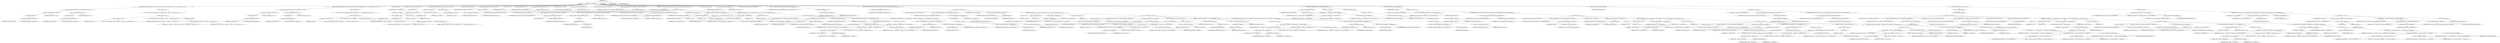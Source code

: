 digraph "execute" {  
"131" [label = <(METHOD,execute)<SUB>161</SUB>> ]
"6" [label = <(PARAM,this)<SUB>161</SUB>> ]
"132" [label = <(BLOCK,&lt;empty&gt;,&lt;empty&gt;)<SUB>161</SUB>> ]
"133" [label = <(CONTROL_STRUCTURE,if ((sourceFileSets.size() == 0) &amp;&amp; (sourceFileLists.size() == 0)),if ((sourceFileSets.size() == 0) &amp;&amp; (sourceFileLists.size() == 0)))<SUB>163</SUB>> ]
"134" [label = <(&lt;operator&gt;.logicalAnd,(sourceFileSets.size() == 0) &amp;&amp; (sourceFileLists.size() == 0))<SUB>163</SUB>> ]
"135" [label = <(&lt;operator&gt;.equals,sourceFileSets.size() == 0)<SUB>163</SUB>> ]
"136" [label = <(size,sourceFileSets.size())<SUB>163</SUB>> ]
"137" [label = <(&lt;operator&gt;.fieldAccess,this.sourceFileSets)<SUB>163</SUB>> ]
"138" [label = <(IDENTIFIER,this,sourceFileSets.size())<SUB>163</SUB>> ]
"139" [label = <(FIELD_IDENTIFIER,sourceFileSets,sourceFileSets)<SUB>163</SUB>> ]
"140" [label = <(LITERAL,0,sourceFileSets.size() == 0)<SUB>163</SUB>> ]
"141" [label = <(&lt;operator&gt;.equals,sourceFileLists.size() == 0)<SUB>163</SUB>> ]
"142" [label = <(size,sourceFileLists.size())<SUB>163</SUB>> ]
"143" [label = <(&lt;operator&gt;.fieldAccess,this.sourceFileLists)<SUB>163</SUB>> ]
"144" [label = <(IDENTIFIER,this,sourceFileLists.size())<SUB>163</SUB>> ]
"145" [label = <(FIELD_IDENTIFIER,sourceFileLists,sourceFileLists)<SUB>163</SUB>> ]
"146" [label = <(LITERAL,0,sourceFileLists.size() == 0)<SUB>163</SUB>> ]
"147" [label = <(BLOCK,&lt;empty&gt;,&lt;empty&gt;)<SUB>163</SUB>> ]
"148" [label = <(&lt;operator&gt;.throw,throw new BuildException(&quot;At least one &lt;srcfileset&gt; or &lt;srcfilelist&gt;&quot; + &quot; element must be set&quot;);)<SUB>164</SUB>> ]
"149" [label = <(BLOCK,&lt;empty&gt;,&lt;empty&gt;)<SUB>164</SUB>> ]
"150" [label = <(&lt;operator&gt;.assignment,&lt;empty&gt;)> ]
"151" [label = <(IDENTIFIER,$obj4,&lt;empty&gt;)> ]
"152" [label = <(&lt;operator&gt;.alloc,new BuildException(&quot;At least one &lt;srcfileset&gt; or &lt;srcfilelist&gt;&quot; + &quot; element must be set&quot;))<SUB>164</SUB>> ]
"153" [label = <(&lt;init&gt;,new BuildException(&quot;At least one &lt;srcfileset&gt; or &lt;srcfilelist&gt;&quot; + &quot; element must be set&quot;))<SUB>164</SUB>> ]
"154" [label = <(IDENTIFIER,$obj4,new BuildException(&quot;At least one &lt;srcfileset&gt; or &lt;srcfilelist&gt;&quot; + &quot; element must be set&quot;))> ]
"155" [label = <(&lt;operator&gt;.addition,&quot;At least one &lt;srcfileset&gt; or &lt;srcfilelist&gt;&quot; + &quot; element must be set&quot;)<SUB>164</SUB>> ]
"156" [label = <(LITERAL,&quot;At least one &lt;srcfileset&gt; or &lt;srcfilelist&gt;&quot;,&quot;At least one &lt;srcfileset&gt; or &lt;srcfilelist&gt;&quot; + &quot; element must be set&quot;)<SUB>164</SUB>> ]
"157" [label = <(LITERAL,&quot; element must be set&quot;,&quot;At least one &lt;srcfileset&gt; or &lt;srcfilelist&gt;&quot; + &quot; element must be set&quot;)<SUB>165</SUB>> ]
"158" [label = <(IDENTIFIER,$obj4,&lt;empty&gt;)> ]
"159" [label = <(CONTROL_STRUCTURE,if ((targetFileSets.size() == 0) &amp;&amp; (targetFileLists.size() == 0)),if ((targetFileSets.size() == 0) &amp;&amp; (targetFileLists.size() == 0)))<SUB>168</SUB>> ]
"160" [label = <(&lt;operator&gt;.logicalAnd,(targetFileSets.size() == 0) &amp;&amp; (targetFileLists.size() == 0))<SUB>168</SUB>> ]
"161" [label = <(&lt;operator&gt;.equals,targetFileSets.size() == 0)<SUB>168</SUB>> ]
"162" [label = <(size,targetFileSets.size())<SUB>168</SUB>> ]
"163" [label = <(&lt;operator&gt;.fieldAccess,this.targetFileSets)<SUB>168</SUB>> ]
"164" [label = <(IDENTIFIER,this,targetFileSets.size())<SUB>168</SUB>> ]
"165" [label = <(FIELD_IDENTIFIER,targetFileSets,targetFileSets)<SUB>168</SUB>> ]
"166" [label = <(LITERAL,0,targetFileSets.size() == 0)<SUB>168</SUB>> ]
"167" [label = <(&lt;operator&gt;.equals,targetFileLists.size() == 0)<SUB>168</SUB>> ]
"168" [label = <(size,targetFileLists.size())<SUB>168</SUB>> ]
"169" [label = <(&lt;operator&gt;.fieldAccess,this.targetFileLists)<SUB>168</SUB>> ]
"170" [label = <(IDENTIFIER,this,targetFileLists.size())<SUB>168</SUB>> ]
"171" [label = <(FIELD_IDENTIFIER,targetFileLists,targetFileLists)<SUB>168</SUB>> ]
"172" [label = <(LITERAL,0,targetFileLists.size() == 0)<SUB>168</SUB>> ]
"173" [label = <(BLOCK,&lt;empty&gt;,&lt;empty&gt;)<SUB>168</SUB>> ]
"174" [label = <(&lt;operator&gt;.throw,throw new BuildException(&quot;At least one &lt;targetfileset&gt; or&quot; + &quot; &lt;targetfilelist&gt; element must be set&quot;);)<SUB>169</SUB>> ]
"175" [label = <(BLOCK,&lt;empty&gt;,&lt;empty&gt;)<SUB>169</SUB>> ]
"176" [label = <(&lt;operator&gt;.assignment,&lt;empty&gt;)> ]
"177" [label = <(IDENTIFIER,$obj5,&lt;empty&gt;)> ]
"178" [label = <(&lt;operator&gt;.alloc,new BuildException(&quot;At least one &lt;targetfileset&gt; or&quot; + &quot; &lt;targetfilelist&gt; element must be set&quot;))<SUB>169</SUB>> ]
"179" [label = <(&lt;init&gt;,new BuildException(&quot;At least one &lt;targetfileset&gt; or&quot; + &quot; &lt;targetfilelist&gt; element must be set&quot;))<SUB>169</SUB>> ]
"180" [label = <(IDENTIFIER,$obj5,new BuildException(&quot;At least one &lt;targetfileset&gt; or&quot; + &quot; &lt;targetfilelist&gt; element must be set&quot;))> ]
"181" [label = <(&lt;operator&gt;.addition,&quot;At least one &lt;targetfileset&gt; or&quot; + &quot; &lt;targetfilelist&gt; element must be set&quot;)<SUB>169</SUB>> ]
"182" [label = <(LITERAL,&quot;At least one &lt;targetfileset&gt; or&quot;,&quot;At least one &lt;targetfileset&gt; or&quot; + &quot; &lt;targetfilelist&gt; element must be set&quot;)<SUB>169</SUB>> ]
"183" [label = <(LITERAL,&quot; &lt;targetfilelist&gt; element must be set&quot;,&quot;At least one &lt;targetfileset&gt; or&quot; + &quot; &lt;targetfilelist&gt; element must be set&quot;)<SUB>170</SUB>> ]
"184" [label = <(IDENTIFIER,$obj5,&lt;empty&gt;)> ]
"185" [label = <(LOCAL,long now: long)> ]
"186" [label = <(&lt;operator&gt;.assignment,long now = this.getTime())<SUB>173</SUB>> ]
"187" [label = <(IDENTIFIER,now,long now = this.getTime())<SUB>173</SUB>> ]
"188" [label = <(getTime,this.getTime())<SUB>173</SUB>> ]
"189" [label = <(BLOCK,&lt;empty&gt;,&lt;empty&gt;)<SUB>173</SUB>> ]
"190" [label = <(&lt;operator&gt;.assignment,&lt;empty&gt;)> ]
"191" [label = <(IDENTIFIER,$obj6,&lt;empty&gt;)> ]
"192" [label = <(&lt;operator&gt;.alloc,new Date())<SUB>173</SUB>> ]
"193" [label = <(&lt;init&gt;,new Date())<SUB>173</SUB>> ]
"194" [label = <(IDENTIFIER,$obj6,new Date())> ]
"195" [label = <(IDENTIFIER,$obj6,&lt;empty&gt;)> ]
"196" [label = <(CONTROL_STRUCTURE,if (Os.isFamily(&quot;windows&quot;)),if (Os.isFamily(&quot;windows&quot;)))<SUB>179</SUB>> ]
"197" [label = <(isFamily,isFamily(&quot;windows&quot;))<SUB>179</SUB>> ]
"198" [label = <(IDENTIFIER,Os,isFamily(&quot;windows&quot;))<SUB>179</SUB>> ]
"199" [label = <(LITERAL,&quot;windows&quot;,isFamily(&quot;windows&quot;))<SUB>179</SUB>> ]
"200" [label = <(BLOCK,&lt;empty&gt;,&lt;empty&gt;)<SUB>179</SUB>> ]
"201" [label = <(&lt;operator&gt;.assignmentPlus,now += 2000)<SUB>180</SUB>> ]
"202" [label = <(IDENTIFIER,now,now += 2000)<SUB>180</SUB>> ]
"203" [label = <(LITERAL,2000,now += 2000)<SUB>180</SUB>> ]
"4" [label = <(LOCAL,Vector allTargets: java.util.Vector)> ]
"204" [label = <(&lt;operator&gt;.assignment,Vector allTargets = new Vector())<SUB>186</SUB>> ]
"205" [label = <(IDENTIFIER,allTargets,Vector allTargets = new Vector())<SUB>186</SUB>> ]
"206" [label = <(&lt;operator&gt;.alloc,new Vector())<SUB>186</SUB>> ]
"207" [label = <(&lt;init&gt;,new Vector())<SUB>186</SUB>> ]
"3" [label = <(IDENTIFIER,allTargets,new Vector())<SUB>186</SUB>> ]
"208" [label = <(LOCAL,long oldestTargetTime: long)> ]
"209" [label = <(&lt;operator&gt;.assignment,long oldestTargetTime = 0)<SUB>187</SUB>> ]
"210" [label = <(IDENTIFIER,oldestTargetTime,long oldestTargetTime = 0)<SUB>187</SUB>> ]
"211" [label = <(LITERAL,0,long oldestTargetTime = 0)<SUB>187</SUB>> ]
"212" [label = <(LOCAL,File oldestTarget: java.io.File)> ]
"213" [label = <(&lt;operator&gt;.assignment,File oldestTarget = null)<SUB>188</SUB>> ]
"214" [label = <(IDENTIFIER,oldestTarget,File oldestTarget = null)<SUB>188</SUB>> ]
"215" [label = <(LITERAL,null,File oldestTarget = null)<SUB>188</SUB>> ]
"216" [label = <(LOCAL,Enumeration enumTargetSets: java.util.Enumeration)> ]
"217" [label = <(&lt;operator&gt;.assignment,Enumeration enumTargetSets = targetFileSets.elements())<SUB>189</SUB>> ]
"218" [label = <(IDENTIFIER,enumTargetSets,Enumeration enumTargetSets = targetFileSets.elements())<SUB>189</SUB>> ]
"219" [label = <(elements,targetFileSets.elements())<SUB>189</SUB>> ]
"220" [label = <(&lt;operator&gt;.fieldAccess,this.targetFileSets)<SUB>189</SUB>> ]
"221" [label = <(IDENTIFIER,this,targetFileSets.elements())<SUB>189</SUB>> ]
"222" [label = <(FIELD_IDENTIFIER,targetFileSets,targetFileSets)<SUB>189</SUB>> ]
"223" [label = <(CONTROL_STRUCTURE,while (enumTargetSets.hasMoreElements()),while (enumTargetSets.hasMoreElements()))<SUB>190</SUB>> ]
"224" [label = <(hasMoreElements,enumTargetSets.hasMoreElements())<SUB>190</SUB>> ]
"225" [label = <(IDENTIFIER,enumTargetSets,enumTargetSets.hasMoreElements())<SUB>190</SUB>> ]
"226" [label = <(BLOCK,&lt;empty&gt;,&lt;empty&gt;)<SUB>190</SUB>> ]
"227" [label = <(LOCAL,FileSet targetFS: org.apache.tools.ant.types.FileSet)> ]
"228" [label = <(&lt;operator&gt;.assignment,FileSet targetFS = (FileSet) enumTargetSets.nextElement())<SUB>192</SUB>> ]
"229" [label = <(IDENTIFIER,targetFS,FileSet targetFS = (FileSet) enumTargetSets.nextElement())<SUB>192</SUB>> ]
"230" [label = <(&lt;operator&gt;.cast,(FileSet) enumTargetSets.nextElement())<SUB>192</SUB>> ]
"231" [label = <(TYPE_REF,FileSet,FileSet)<SUB>192</SUB>> ]
"232" [label = <(nextElement,enumTargetSets.nextElement())<SUB>192</SUB>> ]
"233" [label = <(IDENTIFIER,enumTargetSets,enumTargetSets.nextElement())<SUB>192</SUB>> ]
"234" [label = <(CONTROL_STRUCTURE,if (!targetFS.getDir(getProject()).exists()),if (!targetFS.getDir(getProject()).exists()))<SUB>193</SUB>> ]
"235" [label = <(&lt;operator&gt;.logicalNot,!targetFS.getDir(getProject()).exists())<SUB>193</SUB>> ]
"236" [label = <(exists,exists())<SUB>193</SUB>> ]
"237" [label = <(getDir,getDir(getProject()))<SUB>193</SUB>> ]
"238" [label = <(IDENTIFIER,targetFS,getDir(getProject()))<SUB>193</SUB>> ]
"239" [label = <(getProject,getProject())<SUB>193</SUB>> ]
"5" [label = <(IDENTIFIER,this,getProject())<SUB>193</SUB>> ]
"240" [label = <(BLOCK,&lt;empty&gt;,&lt;empty&gt;)<SUB>193</SUB>> ]
"241" [label = <(CONTROL_STRUCTURE,continue;,continue;)<SUB>195</SUB>> ]
"242" [label = <(LOCAL,DirectoryScanner targetDS: org.apache.tools.ant.DirectoryScanner)> ]
"243" [label = <(&lt;operator&gt;.assignment,DirectoryScanner targetDS = getDirectoryScanner(project))<SUB>198</SUB>> ]
"244" [label = <(IDENTIFIER,targetDS,DirectoryScanner targetDS = getDirectoryScanner(project))<SUB>198</SUB>> ]
"245" [label = <(getDirectoryScanner,getDirectoryScanner(project))<SUB>198</SUB>> ]
"246" [label = <(IDENTIFIER,targetFS,getDirectoryScanner(project))<SUB>198</SUB>> ]
"247" [label = <(IDENTIFIER,project,getDirectoryScanner(project))<SUB>198</SUB>> ]
"248" [label = <(LOCAL,String[] targetFiles: java.lang.String[])> ]
"249" [label = <(&lt;operator&gt;.assignment,String[] targetFiles = getIncludedFiles())<SUB>199</SUB>> ]
"250" [label = <(IDENTIFIER,targetFiles,String[] targetFiles = getIncludedFiles())<SUB>199</SUB>> ]
"251" [label = <(getIncludedFiles,getIncludedFiles())<SUB>199</SUB>> ]
"252" [label = <(IDENTIFIER,targetDS,getIncludedFiles())<SUB>199</SUB>> ]
"253" [label = <(CONTROL_STRUCTURE,for (int i = 0; Some(i &lt; targetFiles.length); i++),for (int i = 0; Some(i &lt; targetFiles.length); i++))<SUB>201</SUB>> ]
"254" [label = <(LOCAL,int i: int)> ]
"255" [label = <(&lt;operator&gt;.assignment,int i = 0)<SUB>201</SUB>> ]
"256" [label = <(IDENTIFIER,i,int i = 0)<SUB>201</SUB>> ]
"257" [label = <(LITERAL,0,int i = 0)<SUB>201</SUB>> ]
"258" [label = <(&lt;operator&gt;.lessThan,i &lt; targetFiles.length)<SUB>201</SUB>> ]
"259" [label = <(IDENTIFIER,i,i &lt; targetFiles.length)<SUB>201</SUB>> ]
"260" [label = <(&lt;operator&gt;.fieldAccess,targetFiles.length)<SUB>201</SUB>> ]
"261" [label = <(IDENTIFIER,targetFiles,i &lt; targetFiles.length)<SUB>201</SUB>> ]
"262" [label = <(FIELD_IDENTIFIER,length,length)<SUB>201</SUB>> ]
"263" [label = <(&lt;operator&gt;.postIncrement,i++)<SUB>201</SUB>> ]
"264" [label = <(IDENTIFIER,i,i++)<SUB>201</SUB>> ]
"265" [label = <(BLOCK,&lt;empty&gt;,&lt;empty&gt;)<SUB>201</SUB>> ]
"8" [label = <(LOCAL,File dest: java.io.File)> ]
"266" [label = <(&lt;operator&gt;.assignment,File dest = new File(targetFS.getDir(project), targetFiles[i]))<SUB>203</SUB>> ]
"267" [label = <(IDENTIFIER,dest,File dest = new File(targetFS.getDir(project), targetFiles[i]))<SUB>203</SUB>> ]
"268" [label = <(&lt;operator&gt;.alloc,new File(targetFS.getDir(project), targetFiles[i]))<SUB>203</SUB>> ]
"269" [label = <(&lt;init&gt;,new File(targetFS.getDir(project), targetFiles[i]))<SUB>203</SUB>> ]
"7" [label = <(IDENTIFIER,dest,new File(targetFS.getDir(project), targetFiles[i]))<SUB>203</SUB>> ]
"270" [label = <(getDir,getDir(project))<SUB>203</SUB>> ]
"271" [label = <(IDENTIFIER,targetFS,getDir(project))<SUB>203</SUB>> ]
"272" [label = <(IDENTIFIER,project,getDir(project))<SUB>203</SUB>> ]
"273" [label = <(&lt;operator&gt;.indexAccess,targetFiles[i])<SUB>203</SUB>> ]
"274" [label = <(IDENTIFIER,targetFiles,new File(targetFS.getDir(project), targetFiles[i]))<SUB>203</SUB>> ]
"275" [label = <(IDENTIFIER,i,new File(targetFS.getDir(project), targetFiles[i]))<SUB>203</SUB>> ]
"276" [label = <(addElement,allTargets.addElement(dest))<SUB>204</SUB>> ]
"277" [label = <(IDENTIFIER,allTargets,allTargets.addElement(dest))<SUB>204</SUB>> ]
"278" [label = <(IDENTIFIER,dest,allTargets.addElement(dest))<SUB>204</SUB>> ]
"279" [label = <(CONTROL_STRUCTURE,if (dest.lastModified() &gt; now),if (dest.lastModified() &gt; now))<SUB>206</SUB>> ]
"280" [label = <(&lt;operator&gt;.greaterThan,dest.lastModified() &gt; now)<SUB>206</SUB>> ]
"281" [label = <(lastModified,dest.lastModified())<SUB>206</SUB>> ]
"282" [label = <(IDENTIFIER,dest,dest.lastModified())<SUB>206</SUB>> ]
"283" [label = <(IDENTIFIER,now,dest.lastModified() &gt; now)<SUB>206</SUB>> ]
"284" [label = <(BLOCK,&lt;empty&gt;,&lt;empty&gt;)<SUB>206</SUB>> ]
"285" [label = <(log,log(&quot;Warning: &quot; + targetFiles[i] + &quot; modified in the future.&quot;, Project.MSG_WARN))<SUB>207</SUB>> ]
"9" [label = <(IDENTIFIER,this,log(&quot;Warning: &quot; + targetFiles[i] + &quot; modified in the future.&quot;, Project.MSG_WARN))<SUB>207</SUB>> ]
"286" [label = <(&lt;operator&gt;.addition,&quot;Warning: &quot; + targetFiles[i] + &quot; modified in the future.&quot;)<SUB>207</SUB>> ]
"287" [label = <(&lt;operator&gt;.addition,&quot;Warning: &quot; + targetFiles[i])<SUB>207</SUB>> ]
"288" [label = <(LITERAL,&quot;Warning: &quot;,&quot;Warning: &quot; + targetFiles[i])<SUB>207</SUB>> ]
"289" [label = <(&lt;operator&gt;.indexAccess,targetFiles[i])<SUB>207</SUB>> ]
"290" [label = <(IDENTIFIER,targetFiles,&quot;Warning: &quot; + targetFiles[i])<SUB>207</SUB>> ]
"291" [label = <(IDENTIFIER,i,&quot;Warning: &quot; + targetFiles[i])<SUB>207</SUB>> ]
"292" [label = <(LITERAL,&quot; modified in the future.&quot;,&quot;Warning: &quot; + targetFiles[i] + &quot; modified in the future.&quot;)<SUB>207</SUB>> ]
"293" [label = <(&lt;operator&gt;.fieldAccess,Project.MSG_WARN)<SUB>208</SUB>> ]
"294" [label = <(IDENTIFIER,Project,log(&quot;Warning: &quot; + targetFiles[i] + &quot; modified in the future.&quot;, Project.MSG_WARN))<SUB>208</SUB>> ]
"295" [label = <(FIELD_IDENTIFIER,MSG_WARN,MSG_WARN)<SUB>208</SUB>> ]
"296" [label = <(CONTROL_STRUCTURE,if (oldestTarget == null || dest.lastModified() &lt; oldestTargetTime),if (oldestTarget == null || dest.lastModified() &lt; oldestTargetTime))<SUB>211</SUB>> ]
"297" [label = <(&lt;operator&gt;.logicalOr,oldestTarget == null || dest.lastModified() &lt; oldestTargetTime)<SUB>211</SUB>> ]
"298" [label = <(&lt;operator&gt;.equals,oldestTarget == null)<SUB>211</SUB>> ]
"299" [label = <(IDENTIFIER,oldestTarget,oldestTarget == null)<SUB>211</SUB>> ]
"300" [label = <(LITERAL,null,oldestTarget == null)<SUB>211</SUB>> ]
"301" [label = <(&lt;operator&gt;.lessThan,dest.lastModified() &lt; oldestTargetTime)<SUB>212</SUB>> ]
"302" [label = <(lastModified,dest.lastModified())<SUB>212</SUB>> ]
"303" [label = <(IDENTIFIER,dest,dest.lastModified())<SUB>212</SUB>> ]
"304" [label = <(IDENTIFIER,oldestTargetTime,dest.lastModified() &lt; oldestTargetTime)<SUB>212</SUB>> ]
"305" [label = <(BLOCK,&lt;empty&gt;,&lt;empty&gt;)<SUB>212</SUB>> ]
"306" [label = <(&lt;operator&gt;.assignment,oldestTargetTime = dest.lastModified())<SUB>213</SUB>> ]
"307" [label = <(IDENTIFIER,oldestTargetTime,oldestTargetTime = dest.lastModified())<SUB>213</SUB>> ]
"308" [label = <(lastModified,dest.lastModified())<SUB>213</SUB>> ]
"309" [label = <(IDENTIFIER,dest,dest.lastModified())<SUB>213</SUB>> ]
"310" [label = <(&lt;operator&gt;.assignment,oldestTarget = dest)<SUB>214</SUB>> ]
"311" [label = <(IDENTIFIER,oldestTarget,oldestTarget = dest)<SUB>214</SUB>> ]
"312" [label = <(IDENTIFIER,dest,oldestTarget = dest)<SUB>214</SUB>> ]
"313" [label = <(LOCAL,boolean upToDate: boolean)> ]
"314" [label = <(&lt;operator&gt;.assignment,boolean upToDate = true)<SUB>222</SUB>> ]
"315" [label = <(IDENTIFIER,upToDate,boolean upToDate = true)<SUB>222</SUB>> ]
"316" [label = <(LITERAL,true,boolean upToDate = true)<SUB>222</SUB>> ]
"317" [label = <(LOCAL,Enumeration enumTargetLists: java.util.Enumeration)> ]
"318" [label = <(&lt;operator&gt;.assignment,Enumeration enumTargetLists = targetFileLists.elements())<SUB>223</SUB>> ]
"319" [label = <(IDENTIFIER,enumTargetLists,Enumeration enumTargetLists = targetFileLists.elements())<SUB>223</SUB>> ]
"320" [label = <(elements,targetFileLists.elements())<SUB>223</SUB>> ]
"321" [label = <(&lt;operator&gt;.fieldAccess,this.targetFileLists)<SUB>223</SUB>> ]
"322" [label = <(IDENTIFIER,this,targetFileLists.elements())<SUB>223</SUB>> ]
"323" [label = <(FIELD_IDENTIFIER,targetFileLists,targetFileLists)<SUB>223</SUB>> ]
"324" [label = <(CONTROL_STRUCTURE,while (enumTargetLists.hasMoreElements()),while (enumTargetLists.hasMoreElements()))<SUB>224</SUB>> ]
"325" [label = <(hasMoreElements,enumTargetLists.hasMoreElements())<SUB>224</SUB>> ]
"326" [label = <(IDENTIFIER,enumTargetLists,enumTargetLists.hasMoreElements())<SUB>224</SUB>> ]
"327" [label = <(BLOCK,&lt;empty&gt;,&lt;empty&gt;)<SUB>224</SUB>> ]
"328" [label = <(LOCAL,FileList targetFL: org.apache.tools.ant.types.FileList)> ]
"329" [label = <(&lt;operator&gt;.assignment,FileList targetFL = (FileList) enumTargetLists.nextElement())<SUB>226</SUB>> ]
"330" [label = <(IDENTIFIER,targetFL,FileList targetFL = (FileList) enumTargetLists.nextElement())<SUB>226</SUB>> ]
"331" [label = <(&lt;operator&gt;.cast,(FileList) enumTargetLists.nextElement())<SUB>226</SUB>> ]
"332" [label = <(TYPE_REF,FileList,FileList)<SUB>226</SUB>> ]
"333" [label = <(nextElement,enumTargetLists.nextElement())<SUB>226</SUB>> ]
"334" [label = <(IDENTIFIER,enumTargetLists,enumTargetLists.nextElement())<SUB>226</SUB>> ]
"335" [label = <(LOCAL,String[] targetFiles: java.lang.String[])> ]
"336" [label = <(&lt;operator&gt;.assignment,String[] targetFiles = getFiles(project))<SUB>227</SUB>> ]
"337" [label = <(IDENTIFIER,targetFiles,String[] targetFiles = getFiles(project))<SUB>227</SUB>> ]
"338" [label = <(getFiles,getFiles(project))<SUB>227</SUB>> ]
"339" [label = <(IDENTIFIER,targetFL,getFiles(project))<SUB>227</SUB>> ]
"340" [label = <(IDENTIFIER,project,getFiles(project))<SUB>227</SUB>> ]
"341" [label = <(CONTROL_STRUCTURE,for (int i = 0; Some(i &lt; targetFiles.length); i++),for (int i = 0; Some(i &lt; targetFiles.length); i++))<SUB>229</SUB>> ]
"342" [label = <(LOCAL,int i: int)> ]
"343" [label = <(&lt;operator&gt;.assignment,int i = 0)<SUB>229</SUB>> ]
"344" [label = <(IDENTIFIER,i,int i = 0)<SUB>229</SUB>> ]
"345" [label = <(LITERAL,0,int i = 0)<SUB>229</SUB>> ]
"346" [label = <(&lt;operator&gt;.lessThan,i &lt; targetFiles.length)<SUB>229</SUB>> ]
"347" [label = <(IDENTIFIER,i,i &lt; targetFiles.length)<SUB>229</SUB>> ]
"348" [label = <(&lt;operator&gt;.fieldAccess,targetFiles.length)<SUB>229</SUB>> ]
"349" [label = <(IDENTIFIER,targetFiles,i &lt; targetFiles.length)<SUB>229</SUB>> ]
"350" [label = <(FIELD_IDENTIFIER,length,length)<SUB>229</SUB>> ]
"351" [label = <(&lt;operator&gt;.postIncrement,i++)<SUB>229</SUB>> ]
"352" [label = <(IDENTIFIER,i,i++)<SUB>229</SUB>> ]
"353" [label = <(BLOCK,&lt;empty&gt;,&lt;empty&gt;)<SUB>229</SUB>> ]
"11" [label = <(LOCAL,File dest: java.io.File)> ]
"354" [label = <(&lt;operator&gt;.assignment,File dest = new File(targetFL.getDir(project), targetFiles[i]))<SUB>231</SUB>> ]
"355" [label = <(IDENTIFIER,dest,File dest = new File(targetFL.getDir(project), targetFiles[i]))<SUB>231</SUB>> ]
"356" [label = <(&lt;operator&gt;.alloc,new File(targetFL.getDir(project), targetFiles[i]))<SUB>231</SUB>> ]
"357" [label = <(&lt;init&gt;,new File(targetFL.getDir(project), targetFiles[i]))<SUB>231</SUB>> ]
"10" [label = <(IDENTIFIER,dest,new File(targetFL.getDir(project), targetFiles[i]))<SUB>231</SUB>> ]
"358" [label = <(getDir,getDir(project))<SUB>231</SUB>> ]
"359" [label = <(IDENTIFIER,targetFL,getDir(project))<SUB>231</SUB>> ]
"360" [label = <(IDENTIFIER,project,getDir(project))<SUB>231</SUB>> ]
"361" [label = <(&lt;operator&gt;.indexAccess,targetFiles[i])<SUB>231</SUB>> ]
"362" [label = <(IDENTIFIER,targetFiles,new File(targetFL.getDir(project), targetFiles[i]))<SUB>231</SUB>> ]
"363" [label = <(IDENTIFIER,i,new File(targetFL.getDir(project), targetFiles[i]))<SUB>231</SUB>> ]
"364" [label = <(CONTROL_STRUCTURE,if (!dest.exists()),if (!dest.exists()))<SUB>232</SUB>> ]
"365" [label = <(&lt;operator&gt;.logicalNot,!dest.exists())<SUB>232</SUB>> ]
"366" [label = <(exists,dest.exists())<SUB>232</SUB>> ]
"367" [label = <(IDENTIFIER,dest,dest.exists())<SUB>232</SUB>> ]
"368" [label = <(BLOCK,&lt;empty&gt;,&lt;empty&gt;)<SUB>232</SUB>> ]
"369" [label = <(log,log(targetFiles[i] + &quot; does not exist.&quot;, Project.MSG_VERBOSE))<SUB>233</SUB>> ]
"12" [label = <(IDENTIFIER,this,log(targetFiles[i] + &quot; does not exist.&quot;, Project.MSG_VERBOSE))<SUB>233</SUB>> ]
"370" [label = <(&lt;operator&gt;.addition,targetFiles[i] + &quot; does not exist.&quot;)<SUB>233</SUB>> ]
"371" [label = <(&lt;operator&gt;.indexAccess,targetFiles[i])<SUB>233</SUB>> ]
"372" [label = <(IDENTIFIER,targetFiles,targetFiles[i] + &quot; does not exist.&quot;)<SUB>233</SUB>> ]
"373" [label = <(IDENTIFIER,i,targetFiles[i] + &quot; does not exist.&quot;)<SUB>233</SUB>> ]
"374" [label = <(LITERAL,&quot; does not exist.&quot;,targetFiles[i] + &quot; does not exist.&quot;)<SUB>233</SUB>> ]
"375" [label = <(&lt;operator&gt;.fieldAccess,Project.MSG_VERBOSE)<SUB>233</SUB>> ]
"376" [label = <(IDENTIFIER,Project,log(targetFiles[i] + &quot; does not exist.&quot;, Project.MSG_VERBOSE))<SUB>233</SUB>> ]
"377" [label = <(FIELD_IDENTIFIER,MSG_VERBOSE,MSG_VERBOSE)<SUB>233</SUB>> ]
"378" [label = <(&lt;operator&gt;.assignment,upToDate = false)<SUB>234</SUB>> ]
"379" [label = <(IDENTIFIER,upToDate,upToDate = false)<SUB>234</SUB>> ]
"380" [label = <(LITERAL,false,upToDate = false)<SUB>234</SUB>> ]
"381" [label = <(CONTROL_STRUCTURE,continue;,continue;)<SUB>235</SUB>> ]
"382" [label = <(CONTROL_STRUCTURE,else,else)<SUB>236</SUB>> ]
"383" [label = <(BLOCK,&lt;empty&gt;,&lt;empty&gt;)<SUB>236</SUB>> ]
"384" [label = <(addElement,allTargets.addElement(dest))<SUB>237</SUB>> ]
"385" [label = <(IDENTIFIER,allTargets,allTargets.addElement(dest))<SUB>237</SUB>> ]
"386" [label = <(IDENTIFIER,dest,allTargets.addElement(dest))<SUB>237</SUB>> ]
"387" [label = <(CONTROL_STRUCTURE,if (dest.lastModified() &gt; now),if (dest.lastModified() &gt; now))<SUB>239</SUB>> ]
"388" [label = <(&lt;operator&gt;.greaterThan,dest.lastModified() &gt; now)<SUB>239</SUB>> ]
"389" [label = <(lastModified,dest.lastModified())<SUB>239</SUB>> ]
"390" [label = <(IDENTIFIER,dest,dest.lastModified())<SUB>239</SUB>> ]
"391" [label = <(IDENTIFIER,now,dest.lastModified() &gt; now)<SUB>239</SUB>> ]
"392" [label = <(BLOCK,&lt;empty&gt;,&lt;empty&gt;)<SUB>239</SUB>> ]
"393" [label = <(log,log(&quot;Warning: &quot; + targetFiles[i] + &quot; modified in the future.&quot;, Project.MSG_WARN))<SUB>240</SUB>> ]
"13" [label = <(IDENTIFIER,this,log(&quot;Warning: &quot; + targetFiles[i] + &quot; modified in the future.&quot;, Project.MSG_WARN))<SUB>240</SUB>> ]
"394" [label = <(&lt;operator&gt;.addition,&quot;Warning: &quot; + targetFiles[i] + &quot; modified in the future.&quot;)<SUB>240</SUB>> ]
"395" [label = <(&lt;operator&gt;.addition,&quot;Warning: &quot; + targetFiles[i])<SUB>240</SUB>> ]
"396" [label = <(LITERAL,&quot;Warning: &quot;,&quot;Warning: &quot; + targetFiles[i])<SUB>240</SUB>> ]
"397" [label = <(&lt;operator&gt;.indexAccess,targetFiles[i])<SUB>240</SUB>> ]
"398" [label = <(IDENTIFIER,targetFiles,&quot;Warning: &quot; + targetFiles[i])<SUB>240</SUB>> ]
"399" [label = <(IDENTIFIER,i,&quot;Warning: &quot; + targetFiles[i])<SUB>240</SUB>> ]
"400" [label = <(LITERAL,&quot; modified in the future.&quot;,&quot;Warning: &quot; + targetFiles[i] + &quot; modified in the future.&quot;)<SUB>240</SUB>> ]
"401" [label = <(&lt;operator&gt;.fieldAccess,Project.MSG_WARN)<SUB>241</SUB>> ]
"402" [label = <(IDENTIFIER,Project,log(&quot;Warning: &quot; + targetFiles[i] + &quot; modified in the future.&quot;, Project.MSG_WARN))<SUB>241</SUB>> ]
"403" [label = <(FIELD_IDENTIFIER,MSG_WARN,MSG_WARN)<SUB>241</SUB>> ]
"404" [label = <(CONTROL_STRUCTURE,if (oldestTarget == null || dest.lastModified() &lt; oldestTargetTime),if (oldestTarget == null || dest.lastModified() &lt; oldestTargetTime))<SUB>244</SUB>> ]
"405" [label = <(&lt;operator&gt;.logicalOr,oldestTarget == null || dest.lastModified() &lt; oldestTargetTime)<SUB>244</SUB>> ]
"406" [label = <(&lt;operator&gt;.equals,oldestTarget == null)<SUB>244</SUB>> ]
"407" [label = <(IDENTIFIER,oldestTarget,oldestTarget == null)<SUB>244</SUB>> ]
"408" [label = <(LITERAL,null,oldestTarget == null)<SUB>244</SUB>> ]
"409" [label = <(&lt;operator&gt;.lessThan,dest.lastModified() &lt; oldestTargetTime)<SUB>245</SUB>> ]
"410" [label = <(lastModified,dest.lastModified())<SUB>245</SUB>> ]
"411" [label = <(IDENTIFIER,dest,dest.lastModified())<SUB>245</SUB>> ]
"412" [label = <(IDENTIFIER,oldestTargetTime,dest.lastModified() &lt; oldestTargetTime)<SUB>245</SUB>> ]
"413" [label = <(BLOCK,&lt;empty&gt;,&lt;empty&gt;)<SUB>245</SUB>> ]
"414" [label = <(&lt;operator&gt;.assignment,oldestTargetTime = dest.lastModified())<SUB>246</SUB>> ]
"415" [label = <(IDENTIFIER,oldestTargetTime,oldestTargetTime = dest.lastModified())<SUB>246</SUB>> ]
"416" [label = <(lastModified,dest.lastModified())<SUB>246</SUB>> ]
"417" [label = <(IDENTIFIER,dest,dest.lastModified())<SUB>246</SUB>> ]
"418" [label = <(&lt;operator&gt;.assignment,oldestTarget = dest)<SUB>247</SUB>> ]
"419" [label = <(IDENTIFIER,oldestTarget,oldestTarget = dest)<SUB>247</SUB>> ]
"420" [label = <(IDENTIFIER,dest,oldestTarget = dest)<SUB>247</SUB>> ]
"421" [label = <(CONTROL_STRUCTURE,if (oldestTarget != null),if (oldestTarget != null))<SUB>251</SUB>> ]
"422" [label = <(&lt;operator&gt;.notEquals,oldestTarget != null)<SUB>251</SUB>> ]
"423" [label = <(IDENTIFIER,oldestTarget,oldestTarget != null)<SUB>251</SUB>> ]
"424" [label = <(LITERAL,null,oldestTarget != null)<SUB>251</SUB>> ]
"425" [label = <(BLOCK,&lt;empty&gt;,&lt;empty&gt;)<SUB>251</SUB>> ]
"426" [label = <(log,log(oldestTarget + &quot; is oldest target file&quot;, Project.MSG_VERBOSE))<SUB>252</SUB>> ]
"14" [label = <(IDENTIFIER,this,log(oldestTarget + &quot; is oldest target file&quot;, Project.MSG_VERBOSE))<SUB>252</SUB>> ]
"427" [label = <(&lt;operator&gt;.addition,oldestTarget + &quot; is oldest target file&quot;)<SUB>252</SUB>> ]
"428" [label = <(IDENTIFIER,oldestTarget,oldestTarget + &quot; is oldest target file&quot;)<SUB>252</SUB>> ]
"429" [label = <(LITERAL,&quot; is oldest target file&quot;,oldestTarget + &quot; is oldest target file&quot;)<SUB>252</SUB>> ]
"430" [label = <(&lt;operator&gt;.fieldAccess,Project.MSG_VERBOSE)<SUB>252</SUB>> ]
"431" [label = <(IDENTIFIER,Project,log(oldestTarget + &quot; is oldest target file&quot;, Project.MSG_VERBOSE))<SUB>252</SUB>> ]
"432" [label = <(FIELD_IDENTIFIER,MSG_VERBOSE,MSG_VERBOSE)<SUB>252</SUB>> ]
"433" [label = <(CONTROL_STRUCTURE,else,else)<SUB>253</SUB>> ]
"434" [label = <(BLOCK,&lt;empty&gt;,&lt;empty&gt;)<SUB>253</SUB>> ]
"435" [label = <(&lt;operator&gt;.assignment,upToDate = false)<SUB>256</SUB>> ]
"436" [label = <(IDENTIFIER,upToDate,upToDate = false)<SUB>256</SUB>> ]
"437" [label = <(LITERAL,false,upToDate = false)<SUB>256</SUB>> ]
"438" [label = <(CONTROL_STRUCTURE,if (upToDate),if (upToDate))<SUB>262</SUB>> ]
"439" [label = <(IDENTIFIER,upToDate,if (upToDate))<SUB>262</SUB>> ]
"440" [label = <(BLOCK,&lt;empty&gt;,&lt;empty&gt;)<SUB>262</SUB>> ]
"441" [label = <(LOCAL,Enumeration enumSourceLists: java.util.Enumeration)> ]
"442" [label = <(&lt;operator&gt;.assignment,Enumeration enumSourceLists = sourceFileLists.elements())<SUB>263</SUB>> ]
"443" [label = <(IDENTIFIER,enumSourceLists,Enumeration enumSourceLists = sourceFileLists.elements())<SUB>263</SUB>> ]
"444" [label = <(elements,sourceFileLists.elements())<SUB>263</SUB>> ]
"445" [label = <(&lt;operator&gt;.fieldAccess,this.sourceFileLists)<SUB>263</SUB>> ]
"446" [label = <(IDENTIFIER,this,sourceFileLists.elements())<SUB>263</SUB>> ]
"447" [label = <(FIELD_IDENTIFIER,sourceFileLists,sourceFileLists)<SUB>263</SUB>> ]
"448" [label = <(CONTROL_STRUCTURE,while (upToDate &amp;&amp; enumSourceLists.hasMoreElements()),while (upToDate &amp;&amp; enumSourceLists.hasMoreElements()))<SUB>264</SUB>> ]
"449" [label = <(&lt;operator&gt;.logicalAnd,upToDate &amp;&amp; enumSourceLists.hasMoreElements())<SUB>264</SUB>> ]
"450" [label = <(IDENTIFIER,upToDate,upToDate &amp;&amp; enumSourceLists.hasMoreElements())<SUB>264</SUB>> ]
"451" [label = <(hasMoreElements,enumSourceLists.hasMoreElements())<SUB>264</SUB>> ]
"452" [label = <(IDENTIFIER,enumSourceLists,enumSourceLists.hasMoreElements())<SUB>264</SUB>> ]
"453" [label = <(BLOCK,&lt;empty&gt;,&lt;empty&gt;)<SUB>264</SUB>> ]
"454" [label = <(LOCAL,FileList sourceFL: org.apache.tools.ant.types.FileList)> ]
"455" [label = <(&lt;operator&gt;.assignment,FileList sourceFL = (FileList) enumSourceLists.nextElement())<SUB>266</SUB>> ]
"456" [label = <(IDENTIFIER,sourceFL,FileList sourceFL = (FileList) enumSourceLists.nextElement())<SUB>266</SUB>> ]
"457" [label = <(&lt;operator&gt;.cast,(FileList) enumSourceLists.nextElement())<SUB>266</SUB>> ]
"458" [label = <(TYPE_REF,FileList,FileList)<SUB>266</SUB>> ]
"459" [label = <(nextElement,enumSourceLists.nextElement())<SUB>266</SUB>> ]
"460" [label = <(IDENTIFIER,enumSourceLists,enumSourceLists.nextElement())<SUB>266</SUB>> ]
"461" [label = <(LOCAL,String[] sourceFiles: java.lang.String[])> ]
"462" [label = <(&lt;operator&gt;.assignment,String[] sourceFiles = getFiles(project))<SUB>267</SUB>> ]
"463" [label = <(IDENTIFIER,sourceFiles,String[] sourceFiles = getFiles(project))<SUB>267</SUB>> ]
"464" [label = <(getFiles,getFiles(project))<SUB>267</SUB>> ]
"465" [label = <(IDENTIFIER,sourceFL,getFiles(project))<SUB>267</SUB>> ]
"466" [label = <(IDENTIFIER,project,getFiles(project))<SUB>267</SUB>> ]
"467" [label = <(CONTROL_STRUCTURE,for (int i = 0; Some(upToDate &amp;&amp; i &lt; sourceFiles.length); i++),for (int i = 0; Some(upToDate &amp;&amp; i &lt; sourceFiles.length); i++))<SUB>269</SUB>> ]
"468" [label = <(LOCAL,int i: int)> ]
"469" [label = <(&lt;operator&gt;.assignment,int i = 0)<SUB>269</SUB>> ]
"470" [label = <(IDENTIFIER,i,int i = 0)<SUB>269</SUB>> ]
"471" [label = <(LITERAL,0,int i = 0)<SUB>269</SUB>> ]
"472" [label = <(&lt;operator&gt;.logicalAnd,upToDate &amp;&amp; i &lt; sourceFiles.length)<SUB>269</SUB>> ]
"473" [label = <(IDENTIFIER,upToDate,upToDate &amp;&amp; i &lt; sourceFiles.length)<SUB>269</SUB>> ]
"474" [label = <(&lt;operator&gt;.lessThan,i &lt; sourceFiles.length)<SUB>269</SUB>> ]
"475" [label = <(IDENTIFIER,i,i &lt; sourceFiles.length)<SUB>269</SUB>> ]
"476" [label = <(&lt;operator&gt;.fieldAccess,sourceFiles.length)<SUB>269</SUB>> ]
"477" [label = <(IDENTIFIER,sourceFiles,i &lt; sourceFiles.length)<SUB>269</SUB>> ]
"478" [label = <(FIELD_IDENTIFIER,length,length)<SUB>269</SUB>> ]
"479" [label = <(&lt;operator&gt;.postIncrement,i++)<SUB>269</SUB>> ]
"480" [label = <(IDENTIFIER,i,i++)<SUB>269</SUB>> ]
"481" [label = <(BLOCK,&lt;empty&gt;,&lt;empty&gt;)<SUB>269</SUB>> ]
"16" [label = <(LOCAL,File src: java.io.File)> ]
"482" [label = <(&lt;operator&gt;.assignment,File src = new File(sourceFL.getDir(project), sourceFiles[i]))<SUB>270</SUB>> ]
"483" [label = <(IDENTIFIER,src,File src = new File(sourceFL.getDir(project), sourceFiles[i]))<SUB>270</SUB>> ]
"484" [label = <(&lt;operator&gt;.alloc,new File(sourceFL.getDir(project), sourceFiles[i]))<SUB>270</SUB>> ]
"485" [label = <(&lt;init&gt;,new File(sourceFL.getDir(project), sourceFiles[i]))<SUB>270</SUB>> ]
"15" [label = <(IDENTIFIER,src,new File(sourceFL.getDir(project), sourceFiles[i]))<SUB>270</SUB>> ]
"486" [label = <(getDir,getDir(project))<SUB>270</SUB>> ]
"487" [label = <(IDENTIFIER,sourceFL,getDir(project))<SUB>270</SUB>> ]
"488" [label = <(IDENTIFIER,project,getDir(project))<SUB>270</SUB>> ]
"489" [label = <(&lt;operator&gt;.indexAccess,sourceFiles[i])<SUB>270</SUB>> ]
"490" [label = <(IDENTIFIER,sourceFiles,new File(sourceFL.getDir(project), sourceFiles[i]))<SUB>270</SUB>> ]
"491" [label = <(IDENTIFIER,i,new File(sourceFL.getDir(project), sourceFiles[i]))<SUB>270</SUB>> ]
"492" [label = <(CONTROL_STRUCTURE,if (src.lastModified() &gt; now),if (src.lastModified() &gt; now))<SUB>272</SUB>> ]
"493" [label = <(&lt;operator&gt;.greaterThan,src.lastModified() &gt; now)<SUB>272</SUB>> ]
"494" [label = <(lastModified,src.lastModified())<SUB>272</SUB>> ]
"495" [label = <(IDENTIFIER,src,src.lastModified())<SUB>272</SUB>> ]
"496" [label = <(IDENTIFIER,now,src.lastModified() &gt; now)<SUB>272</SUB>> ]
"497" [label = <(BLOCK,&lt;empty&gt;,&lt;empty&gt;)<SUB>272</SUB>> ]
"498" [label = <(log,log(&quot;Warning: &quot; + sourceFiles[i] + &quot; modified in the future.&quot;, Project.MSG_WARN))<SUB>273</SUB>> ]
"17" [label = <(IDENTIFIER,this,log(&quot;Warning: &quot; + sourceFiles[i] + &quot; modified in the future.&quot;, Project.MSG_WARN))<SUB>273</SUB>> ]
"499" [label = <(&lt;operator&gt;.addition,&quot;Warning: &quot; + sourceFiles[i] + &quot; modified in the future.&quot;)<SUB>273</SUB>> ]
"500" [label = <(&lt;operator&gt;.addition,&quot;Warning: &quot; + sourceFiles[i])<SUB>273</SUB>> ]
"501" [label = <(LITERAL,&quot;Warning: &quot;,&quot;Warning: &quot; + sourceFiles[i])<SUB>273</SUB>> ]
"502" [label = <(&lt;operator&gt;.indexAccess,sourceFiles[i])<SUB>273</SUB>> ]
"503" [label = <(IDENTIFIER,sourceFiles,&quot;Warning: &quot; + sourceFiles[i])<SUB>273</SUB>> ]
"504" [label = <(IDENTIFIER,i,&quot;Warning: &quot; + sourceFiles[i])<SUB>273</SUB>> ]
"505" [label = <(LITERAL,&quot; modified in the future.&quot;,&quot;Warning: &quot; + sourceFiles[i] + &quot; modified in the future.&quot;)<SUB>274</SUB>> ]
"506" [label = <(&lt;operator&gt;.fieldAccess,Project.MSG_WARN)<SUB>274</SUB>> ]
"507" [label = <(IDENTIFIER,Project,log(&quot;Warning: &quot; + sourceFiles[i] + &quot; modified in the future.&quot;, Project.MSG_WARN))<SUB>274</SUB>> ]
"508" [label = <(FIELD_IDENTIFIER,MSG_WARN,MSG_WARN)<SUB>274</SUB>> ]
"509" [label = <(CONTROL_STRUCTURE,if (!src.exists()),if (!src.exists()))<SUB>277</SUB>> ]
"510" [label = <(&lt;operator&gt;.logicalNot,!src.exists())<SUB>277</SUB>> ]
"511" [label = <(exists,src.exists())<SUB>277</SUB>> ]
"512" [label = <(IDENTIFIER,src,src.exists())<SUB>277</SUB>> ]
"513" [label = <(BLOCK,&lt;empty&gt;,&lt;empty&gt;)<SUB>277</SUB>> ]
"514" [label = <(log,log(sourceFiles[i] + &quot; does not exist.&quot;, Project.MSG_VERBOSE))<SUB>278</SUB>> ]
"18" [label = <(IDENTIFIER,this,log(sourceFiles[i] + &quot; does not exist.&quot;, Project.MSG_VERBOSE))<SUB>278</SUB>> ]
"515" [label = <(&lt;operator&gt;.addition,sourceFiles[i] + &quot; does not exist.&quot;)<SUB>278</SUB>> ]
"516" [label = <(&lt;operator&gt;.indexAccess,sourceFiles[i])<SUB>278</SUB>> ]
"517" [label = <(IDENTIFIER,sourceFiles,sourceFiles[i] + &quot; does not exist.&quot;)<SUB>278</SUB>> ]
"518" [label = <(IDENTIFIER,i,sourceFiles[i] + &quot; does not exist.&quot;)<SUB>278</SUB>> ]
"519" [label = <(LITERAL,&quot; does not exist.&quot;,sourceFiles[i] + &quot; does not exist.&quot;)<SUB>278</SUB>> ]
"520" [label = <(&lt;operator&gt;.fieldAccess,Project.MSG_VERBOSE)<SUB>279</SUB>> ]
"521" [label = <(IDENTIFIER,Project,log(sourceFiles[i] + &quot; does not exist.&quot;, Project.MSG_VERBOSE))<SUB>279</SUB>> ]
"522" [label = <(FIELD_IDENTIFIER,MSG_VERBOSE,MSG_VERBOSE)<SUB>279</SUB>> ]
"523" [label = <(&lt;operator&gt;.assignment,upToDate = false)<SUB>280</SUB>> ]
"524" [label = <(IDENTIFIER,upToDate,upToDate = false)<SUB>280</SUB>> ]
"525" [label = <(LITERAL,false,upToDate = false)<SUB>280</SUB>> ]
"526" [label = <(CONTROL_STRUCTURE,break;,break;)<SUB>281</SUB>> ]
"527" [label = <(CONTROL_STRUCTURE,if (src.lastModified() &gt; oldestTargetTime),if (src.lastModified() &gt; oldestTargetTime))<SUB>284</SUB>> ]
"528" [label = <(&lt;operator&gt;.greaterThan,src.lastModified() &gt; oldestTargetTime)<SUB>284</SUB>> ]
"529" [label = <(lastModified,src.lastModified())<SUB>284</SUB>> ]
"530" [label = <(IDENTIFIER,src,src.lastModified())<SUB>284</SUB>> ]
"531" [label = <(IDENTIFIER,oldestTargetTime,src.lastModified() &gt; oldestTargetTime)<SUB>284</SUB>> ]
"532" [label = <(BLOCK,&lt;empty&gt;,&lt;empty&gt;)<SUB>284</SUB>> ]
"533" [label = <(&lt;operator&gt;.assignment,upToDate = false)<SUB>285</SUB>> ]
"534" [label = <(IDENTIFIER,upToDate,upToDate = false)<SUB>285</SUB>> ]
"535" [label = <(LITERAL,false,upToDate = false)<SUB>285</SUB>> ]
"536" [label = <(log,log(oldestTarget + &quot; is out of date with respect to &quot; + sourceFiles[i], Project.MSG_VERBOSE))<SUB>286</SUB>> ]
"19" [label = <(IDENTIFIER,this,log(oldestTarget + &quot; is out of date with respect to &quot; + sourceFiles[i], Project.MSG_VERBOSE))<SUB>286</SUB>> ]
"537" [label = <(&lt;operator&gt;.addition,oldestTarget + &quot; is out of date with respect to &quot; + sourceFiles[i])<SUB>286</SUB>> ]
"538" [label = <(&lt;operator&gt;.addition,oldestTarget + &quot; is out of date with respect to &quot;)<SUB>286</SUB>> ]
"539" [label = <(IDENTIFIER,oldestTarget,oldestTarget + &quot; is out of date with respect to &quot;)<SUB>286</SUB>> ]
"540" [label = <(LITERAL,&quot; is out of date with respect to &quot;,oldestTarget + &quot; is out of date with respect to &quot;)<SUB>286</SUB>> ]
"541" [label = <(&lt;operator&gt;.indexAccess,sourceFiles[i])<SUB>287</SUB>> ]
"542" [label = <(IDENTIFIER,sourceFiles,oldestTarget + &quot; is out of date with respect to &quot; + sourceFiles[i])<SUB>287</SUB>> ]
"543" [label = <(IDENTIFIER,i,oldestTarget + &quot; is out of date with respect to &quot; + sourceFiles[i])<SUB>287</SUB>> ]
"544" [label = <(&lt;operator&gt;.fieldAccess,Project.MSG_VERBOSE)<SUB>287</SUB>> ]
"545" [label = <(IDENTIFIER,Project,log(oldestTarget + &quot; is out of date with respect to &quot; + sourceFiles[i], Project.MSG_VERBOSE))<SUB>287</SUB>> ]
"546" [label = <(FIELD_IDENTIFIER,MSG_VERBOSE,MSG_VERBOSE)<SUB>287</SUB>> ]
"547" [label = <(CONTROL_STRUCTURE,if (upToDate),if (upToDate))<SUB>296</SUB>> ]
"548" [label = <(IDENTIFIER,upToDate,if (upToDate))<SUB>296</SUB>> ]
"549" [label = <(BLOCK,&lt;empty&gt;,&lt;empty&gt;)<SUB>296</SUB>> ]
"550" [label = <(LOCAL,Enumeration enumSourceSets: java.util.Enumeration)> ]
"551" [label = <(&lt;operator&gt;.assignment,Enumeration enumSourceSets = sourceFileSets.elements())<SUB>297</SUB>> ]
"552" [label = <(IDENTIFIER,enumSourceSets,Enumeration enumSourceSets = sourceFileSets.elements())<SUB>297</SUB>> ]
"553" [label = <(elements,sourceFileSets.elements())<SUB>297</SUB>> ]
"554" [label = <(&lt;operator&gt;.fieldAccess,this.sourceFileSets)<SUB>297</SUB>> ]
"555" [label = <(IDENTIFIER,this,sourceFileSets.elements())<SUB>297</SUB>> ]
"556" [label = <(FIELD_IDENTIFIER,sourceFileSets,sourceFileSets)<SUB>297</SUB>> ]
"557" [label = <(CONTROL_STRUCTURE,while (upToDate &amp;&amp; enumSourceSets.hasMoreElements()),while (upToDate &amp;&amp; enumSourceSets.hasMoreElements()))<SUB>298</SUB>> ]
"558" [label = <(&lt;operator&gt;.logicalAnd,upToDate &amp;&amp; enumSourceSets.hasMoreElements())<SUB>298</SUB>> ]
"559" [label = <(IDENTIFIER,upToDate,upToDate &amp;&amp; enumSourceSets.hasMoreElements())<SUB>298</SUB>> ]
"560" [label = <(hasMoreElements,enumSourceSets.hasMoreElements())<SUB>298</SUB>> ]
"561" [label = <(IDENTIFIER,enumSourceSets,enumSourceSets.hasMoreElements())<SUB>298</SUB>> ]
"562" [label = <(BLOCK,&lt;empty&gt;,&lt;empty&gt;)<SUB>298</SUB>> ]
"563" [label = <(LOCAL,FileSet sourceFS: org.apache.tools.ant.types.FileSet)> ]
"564" [label = <(&lt;operator&gt;.assignment,FileSet sourceFS = (FileSet) enumSourceSets.nextElement())<SUB>300</SUB>> ]
"565" [label = <(IDENTIFIER,sourceFS,FileSet sourceFS = (FileSet) enumSourceSets.nextElement())<SUB>300</SUB>> ]
"566" [label = <(&lt;operator&gt;.cast,(FileSet) enumSourceSets.nextElement())<SUB>300</SUB>> ]
"567" [label = <(TYPE_REF,FileSet,FileSet)<SUB>300</SUB>> ]
"568" [label = <(nextElement,enumSourceSets.nextElement())<SUB>300</SUB>> ]
"569" [label = <(IDENTIFIER,enumSourceSets,enumSourceSets.nextElement())<SUB>300</SUB>> ]
"570" [label = <(LOCAL,DirectoryScanner sourceDS: org.apache.tools.ant.DirectoryScanner)> ]
"571" [label = <(&lt;operator&gt;.assignment,DirectoryScanner sourceDS = getDirectoryScanner(project))<SUB>301</SUB>> ]
"572" [label = <(IDENTIFIER,sourceDS,DirectoryScanner sourceDS = getDirectoryScanner(project))<SUB>301</SUB>> ]
"573" [label = <(getDirectoryScanner,getDirectoryScanner(project))<SUB>301</SUB>> ]
"574" [label = <(IDENTIFIER,sourceFS,getDirectoryScanner(project))<SUB>301</SUB>> ]
"575" [label = <(IDENTIFIER,project,getDirectoryScanner(project))<SUB>301</SUB>> ]
"576" [label = <(LOCAL,String[] sourceFiles: java.lang.String[])> ]
"577" [label = <(&lt;operator&gt;.assignment,String[] sourceFiles = getIncludedFiles())<SUB>302</SUB>> ]
"578" [label = <(IDENTIFIER,sourceFiles,String[] sourceFiles = getIncludedFiles())<SUB>302</SUB>> ]
"579" [label = <(getIncludedFiles,getIncludedFiles())<SUB>302</SUB>> ]
"580" [label = <(IDENTIFIER,sourceDS,getIncludedFiles())<SUB>302</SUB>> ]
"581" [label = <(CONTROL_STRUCTURE,for (int i = 0; Some(upToDate &amp;&amp; i &lt; sourceFiles.length); i++),for (int i = 0; Some(upToDate &amp;&amp; i &lt; sourceFiles.length); i++))<SUB>304</SUB>> ]
"582" [label = <(LOCAL,int i: int)> ]
"583" [label = <(&lt;operator&gt;.assignment,int i = 0)<SUB>304</SUB>> ]
"584" [label = <(IDENTIFIER,i,int i = 0)<SUB>304</SUB>> ]
"585" [label = <(LITERAL,0,int i = 0)<SUB>304</SUB>> ]
"586" [label = <(&lt;operator&gt;.logicalAnd,upToDate &amp;&amp; i &lt; sourceFiles.length)<SUB>304</SUB>> ]
"587" [label = <(IDENTIFIER,upToDate,upToDate &amp;&amp; i &lt; sourceFiles.length)<SUB>304</SUB>> ]
"588" [label = <(&lt;operator&gt;.lessThan,i &lt; sourceFiles.length)<SUB>304</SUB>> ]
"589" [label = <(IDENTIFIER,i,i &lt; sourceFiles.length)<SUB>304</SUB>> ]
"590" [label = <(&lt;operator&gt;.fieldAccess,sourceFiles.length)<SUB>304</SUB>> ]
"591" [label = <(IDENTIFIER,sourceFiles,i &lt; sourceFiles.length)<SUB>304</SUB>> ]
"592" [label = <(FIELD_IDENTIFIER,length,length)<SUB>304</SUB>> ]
"593" [label = <(&lt;operator&gt;.postIncrement,i++)<SUB>304</SUB>> ]
"594" [label = <(IDENTIFIER,i,i++)<SUB>304</SUB>> ]
"595" [label = <(BLOCK,&lt;empty&gt;,&lt;empty&gt;)<SUB>304</SUB>> ]
"21" [label = <(LOCAL,File src: java.io.File)> ]
"596" [label = <(&lt;operator&gt;.assignment,File src = new File(sourceFS.getDir(project), sourceFiles[i]))<SUB>305</SUB>> ]
"597" [label = <(IDENTIFIER,src,File src = new File(sourceFS.getDir(project), sourceFiles[i]))<SUB>305</SUB>> ]
"598" [label = <(&lt;operator&gt;.alloc,new File(sourceFS.getDir(project), sourceFiles[i]))<SUB>305</SUB>> ]
"599" [label = <(&lt;init&gt;,new File(sourceFS.getDir(project), sourceFiles[i]))<SUB>305</SUB>> ]
"20" [label = <(IDENTIFIER,src,new File(sourceFS.getDir(project), sourceFiles[i]))<SUB>305</SUB>> ]
"600" [label = <(getDir,getDir(project))<SUB>305</SUB>> ]
"601" [label = <(IDENTIFIER,sourceFS,getDir(project))<SUB>305</SUB>> ]
"602" [label = <(IDENTIFIER,project,getDir(project))<SUB>305</SUB>> ]
"603" [label = <(&lt;operator&gt;.indexAccess,sourceFiles[i])<SUB>305</SUB>> ]
"604" [label = <(IDENTIFIER,sourceFiles,new File(sourceFS.getDir(project), sourceFiles[i]))<SUB>305</SUB>> ]
"605" [label = <(IDENTIFIER,i,new File(sourceFS.getDir(project), sourceFiles[i]))<SUB>305</SUB>> ]
"606" [label = <(CONTROL_STRUCTURE,if (src.lastModified() &gt; now),if (src.lastModified() &gt; now))<SUB>307</SUB>> ]
"607" [label = <(&lt;operator&gt;.greaterThan,src.lastModified() &gt; now)<SUB>307</SUB>> ]
"608" [label = <(lastModified,src.lastModified())<SUB>307</SUB>> ]
"609" [label = <(IDENTIFIER,src,src.lastModified())<SUB>307</SUB>> ]
"610" [label = <(IDENTIFIER,now,src.lastModified() &gt; now)<SUB>307</SUB>> ]
"611" [label = <(BLOCK,&lt;empty&gt;,&lt;empty&gt;)<SUB>307</SUB>> ]
"612" [label = <(log,log(&quot;Warning: &quot; + sourceFiles[i] + &quot; modified in the future.&quot;, Project.MSG_WARN))<SUB>308</SUB>> ]
"22" [label = <(IDENTIFIER,this,log(&quot;Warning: &quot; + sourceFiles[i] + &quot; modified in the future.&quot;, Project.MSG_WARN))<SUB>308</SUB>> ]
"613" [label = <(&lt;operator&gt;.addition,&quot;Warning: &quot; + sourceFiles[i] + &quot; modified in the future.&quot;)<SUB>308</SUB>> ]
"614" [label = <(&lt;operator&gt;.addition,&quot;Warning: &quot; + sourceFiles[i])<SUB>308</SUB>> ]
"615" [label = <(LITERAL,&quot;Warning: &quot;,&quot;Warning: &quot; + sourceFiles[i])<SUB>308</SUB>> ]
"616" [label = <(&lt;operator&gt;.indexAccess,sourceFiles[i])<SUB>308</SUB>> ]
"617" [label = <(IDENTIFIER,sourceFiles,&quot;Warning: &quot; + sourceFiles[i])<SUB>308</SUB>> ]
"618" [label = <(IDENTIFIER,i,&quot;Warning: &quot; + sourceFiles[i])<SUB>308</SUB>> ]
"619" [label = <(LITERAL,&quot; modified in the future.&quot;,&quot;Warning: &quot; + sourceFiles[i] + &quot; modified in the future.&quot;)<SUB>309</SUB>> ]
"620" [label = <(&lt;operator&gt;.fieldAccess,Project.MSG_WARN)<SUB>309</SUB>> ]
"621" [label = <(IDENTIFIER,Project,log(&quot;Warning: &quot; + sourceFiles[i] + &quot; modified in the future.&quot;, Project.MSG_WARN))<SUB>309</SUB>> ]
"622" [label = <(FIELD_IDENTIFIER,MSG_WARN,MSG_WARN)<SUB>309</SUB>> ]
"623" [label = <(CONTROL_STRUCTURE,if (src.lastModified() &gt; oldestTargetTime),if (src.lastModified() &gt; oldestTargetTime))<SUB>312</SUB>> ]
"624" [label = <(&lt;operator&gt;.greaterThan,src.lastModified() &gt; oldestTargetTime)<SUB>312</SUB>> ]
"625" [label = <(lastModified,src.lastModified())<SUB>312</SUB>> ]
"626" [label = <(IDENTIFIER,src,src.lastModified())<SUB>312</SUB>> ]
"627" [label = <(IDENTIFIER,oldestTargetTime,src.lastModified() &gt; oldestTargetTime)<SUB>312</SUB>> ]
"628" [label = <(BLOCK,&lt;empty&gt;,&lt;empty&gt;)<SUB>312</SUB>> ]
"629" [label = <(&lt;operator&gt;.assignment,upToDate = false)<SUB>313</SUB>> ]
"630" [label = <(IDENTIFIER,upToDate,upToDate = false)<SUB>313</SUB>> ]
"631" [label = <(LITERAL,false,upToDate = false)<SUB>313</SUB>> ]
"632" [label = <(log,log(oldestTarget + &quot; is out of date with respect to &quot; + sourceFiles[i], Project.MSG_VERBOSE))<SUB>314</SUB>> ]
"23" [label = <(IDENTIFIER,this,log(oldestTarget + &quot; is out of date with respect to &quot; + sourceFiles[i], Project.MSG_VERBOSE))<SUB>314</SUB>> ]
"633" [label = <(&lt;operator&gt;.addition,oldestTarget + &quot; is out of date with respect to &quot; + sourceFiles[i])<SUB>314</SUB>> ]
"634" [label = <(&lt;operator&gt;.addition,oldestTarget + &quot; is out of date with respect to &quot;)<SUB>314</SUB>> ]
"635" [label = <(IDENTIFIER,oldestTarget,oldestTarget + &quot; is out of date with respect to &quot;)<SUB>314</SUB>> ]
"636" [label = <(LITERAL,&quot; is out of date with respect to &quot;,oldestTarget + &quot; is out of date with respect to &quot;)<SUB>314</SUB>> ]
"637" [label = <(&lt;operator&gt;.indexAccess,sourceFiles[i])<SUB>315</SUB>> ]
"638" [label = <(IDENTIFIER,sourceFiles,oldestTarget + &quot; is out of date with respect to &quot; + sourceFiles[i])<SUB>315</SUB>> ]
"639" [label = <(IDENTIFIER,i,oldestTarget + &quot; is out of date with respect to &quot; + sourceFiles[i])<SUB>315</SUB>> ]
"640" [label = <(&lt;operator&gt;.fieldAccess,Project.MSG_VERBOSE)<SUB>315</SUB>> ]
"641" [label = <(IDENTIFIER,Project,log(oldestTarget + &quot; is out of date with respect to &quot; + sourceFiles[i], Project.MSG_VERBOSE))<SUB>315</SUB>> ]
"642" [label = <(FIELD_IDENTIFIER,MSG_VERBOSE,MSG_VERBOSE)<SUB>315</SUB>> ]
"643" [label = <(CONTROL_STRUCTURE,if (!upToDate),if (!upToDate))<SUB>321</SUB>> ]
"644" [label = <(&lt;operator&gt;.logicalNot,!upToDate)<SUB>321</SUB>> ]
"645" [label = <(IDENTIFIER,upToDate,!upToDate)<SUB>321</SUB>> ]
"646" [label = <(BLOCK,&lt;empty&gt;,&lt;empty&gt;)<SUB>321</SUB>> ]
"647" [label = <(log,log(&quot;Deleting all target files. &quot;, Project.MSG_VERBOSE))<SUB>322</SUB>> ]
"24" [label = <(IDENTIFIER,this,log(&quot;Deleting all target files. &quot;, Project.MSG_VERBOSE))<SUB>322</SUB>> ]
"648" [label = <(LITERAL,&quot;Deleting all target files. &quot;,log(&quot;Deleting all target files. &quot;, Project.MSG_VERBOSE))<SUB>322</SUB>> ]
"649" [label = <(&lt;operator&gt;.fieldAccess,Project.MSG_VERBOSE)<SUB>322</SUB>> ]
"650" [label = <(IDENTIFIER,Project,log(&quot;Deleting all target files. &quot;, Project.MSG_VERBOSE))<SUB>322</SUB>> ]
"651" [label = <(FIELD_IDENTIFIER,MSG_VERBOSE,MSG_VERBOSE)<SUB>322</SUB>> ]
"652" [label = <(CONTROL_STRUCTURE,for (Enumeration e = allTargets.elements(); Some(e.hasMoreElements()); ),for (Enumeration e = allTargets.elements(); Some(e.hasMoreElements()); ))<SUB>323</SUB>> ]
"653" [label = <(LOCAL,Enumeration e: java.util.Enumeration)> ]
"654" [label = <(&lt;operator&gt;.assignment,Enumeration e = allTargets.elements())<SUB>323</SUB>> ]
"655" [label = <(IDENTIFIER,e,Enumeration e = allTargets.elements())<SUB>323</SUB>> ]
"656" [label = <(elements,allTargets.elements())<SUB>323</SUB>> ]
"657" [label = <(IDENTIFIER,allTargets,allTargets.elements())<SUB>323</SUB>> ]
"658" [label = <(hasMoreElements,e.hasMoreElements())<SUB>323</SUB>> ]
"659" [label = <(IDENTIFIER,e,e.hasMoreElements())<SUB>323</SUB>> ]
"660" [label = <(BLOCK,&lt;empty&gt;,&lt;empty&gt;)<SUB>323</SUB>> ]
"661" [label = <(LOCAL,File fileToRemove: java.io.File)> ]
"662" [label = <(&lt;operator&gt;.assignment,File fileToRemove = (File) e.nextElement())<SUB>324</SUB>> ]
"663" [label = <(IDENTIFIER,fileToRemove,File fileToRemove = (File) e.nextElement())<SUB>324</SUB>> ]
"664" [label = <(&lt;operator&gt;.cast,(File) e.nextElement())<SUB>324</SUB>> ]
"665" [label = <(TYPE_REF,File,File)<SUB>324</SUB>> ]
"666" [label = <(nextElement,e.nextElement())<SUB>324</SUB>> ]
"667" [label = <(IDENTIFIER,e,e.nextElement())<SUB>324</SUB>> ]
"668" [label = <(log,log(&quot;Deleting file &quot; + fileToRemove.getAbsolutePath(), Project.MSG_VERBOSE))<SUB>325</SUB>> ]
"25" [label = <(IDENTIFIER,this,log(&quot;Deleting file &quot; + fileToRemove.getAbsolutePath(), Project.MSG_VERBOSE))<SUB>325</SUB>> ]
"669" [label = <(&lt;operator&gt;.addition,&quot;Deleting file &quot; + fileToRemove.getAbsolutePath())<SUB>325</SUB>> ]
"670" [label = <(LITERAL,&quot;Deleting file &quot;,&quot;Deleting file &quot; + fileToRemove.getAbsolutePath())<SUB>325</SUB>> ]
"671" [label = <(getAbsolutePath,fileToRemove.getAbsolutePath())<SUB>325</SUB>> ]
"672" [label = <(IDENTIFIER,fileToRemove,fileToRemove.getAbsolutePath())<SUB>325</SUB>> ]
"673" [label = <(&lt;operator&gt;.fieldAccess,Project.MSG_VERBOSE)<SUB>326</SUB>> ]
"674" [label = <(IDENTIFIER,Project,log(&quot;Deleting file &quot; + fileToRemove.getAbsolutePath(), Project.MSG_VERBOSE))<SUB>326</SUB>> ]
"675" [label = <(FIELD_IDENTIFIER,MSG_VERBOSE,MSG_VERBOSE)<SUB>326</SUB>> ]
"676" [label = <(delete,fileToRemove.delete())<SUB>327</SUB>> ]
"677" [label = <(IDENTIFIER,fileToRemove,fileToRemove.delete())<SUB>327</SUB>> ]
"678" [label = <(MODIFIER,PUBLIC)> ]
"679" [label = <(MODIFIER,VIRTUAL)> ]
"680" [label = <(METHOD_RETURN,void)<SUB>161</SUB>> ]
  "131" -> "6" 
  "131" -> "132" 
  "131" -> "678" 
  "131" -> "679" 
  "131" -> "680" 
  "132" -> "133" 
  "132" -> "159" 
  "132" -> "185" 
  "132" -> "186" 
  "132" -> "196" 
  "132" -> "4" 
  "132" -> "204" 
  "132" -> "207" 
  "132" -> "208" 
  "132" -> "209" 
  "132" -> "212" 
  "132" -> "213" 
  "132" -> "216" 
  "132" -> "217" 
  "132" -> "223" 
  "132" -> "313" 
  "132" -> "314" 
  "132" -> "317" 
  "132" -> "318" 
  "132" -> "324" 
  "132" -> "421" 
  "132" -> "438" 
  "132" -> "547" 
  "132" -> "643" 
  "133" -> "134" 
  "133" -> "147" 
  "134" -> "135" 
  "134" -> "141" 
  "135" -> "136" 
  "135" -> "140" 
  "136" -> "137" 
  "137" -> "138" 
  "137" -> "139" 
  "141" -> "142" 
  "141" -> "146" 
  "142" -> "143" 
  "143" -> "144" 
  "143" -> "145" 
  "147" -> "148" 
  "148" -> "149" 
  "149" -> "150" 
  "149" -> "153" 
  "149" -> "158" 
  "150" -> "151" 
  "150" -> "152" 
  "153" -> "154" 
  "153" -> "155" 
  "155" -> "156" 
  "155" -> "157" 
  "159" -> "160" 
  "159" -> "173" 
  "160" -> "161" 
  "160" -> "167" 
  "161" -> "162" 
  "161" -> "166" 
  "162" -> "163" 
  "163" -> "164" 
  "163" -> "165" 
  "167" -> "168" 
  "167" -> "172" 
  "168" -> "169" 
  "169" -> "170" 
  "169" -> "171" 
  "173" -> "174" 
  "174" -> "175" 
  "175" -> "176" 
  "175" -> "179" 
  "175" -> "184" 
  "176" -> "177" 
  "176" -> "178" 
  "179" -> "180" 
  "179" -> "181" 
  "181" -> "182" 
  "181" -> "183" 
  "186" -> "187" 
  "186" -> "188" 
  "188" -> "189" 
  "189" -> "190" 
  "189" -> "193" 
  "189" -> "195" 
  "190" -> "191" 
  "190" -> "192" 
  "193" -> "194" 
  "196" -> "197" 
  "196" -> "200" 
  "197" -> "198" 
  "197" -> "199" 
  "200" -> "201" 
  "201" -> "202" 
  "201" -> "203" 
  "204" -> "205" 
  "204" -> "206" 
  "207" -> "3" 
  "209" -> "210" 
  "209" -> "211" 
  "213" -> "214" 
  "213" -> "215" 
  "217" -> "218" 
  "217" -> "219" 
  "219" -> "220" 
  "220" -> "221" 
  "220" -> "222" 
  "223" -> "224" 
  "223" -> "226" 
  "224" -> "225" 
  "226" -> "227" 
  "226" -> "228" 
  "226" -> "234" 
  "226" -> "242" 
  "226" -> "243" 
  "226" -> "248" 
  "226" -> "249" 
  "226" -> "253" 
  "228" -> "229" 
  "228" -> "230" 
  "230" -> "231" 
  "230" -> "232" 
  "232" -> "233" 
  "234" -> "235" 
  "234" -> "240" 
  "235" -> "236" 
  "236" -> "237" 
  "237" -> "238" 
  "237" -> "239" 
  "239" -> "5" 
  "240" -> "241" 
  "243" -> "244" 
  "243" -> "245" 
  "245" -> "246" 
  "245" -> "247" 
  "249" -> "250" 
  "249" -> "251" 
  "251" -> "252" 
  "253" -> "254" 
  "253" -> "255" 
  "253" -> "258" 
  "253" -> "263" 
  "253" -> "265" 
  "255" -> "256" 
  "255" -> "257" 
  "258" -> "259" 
  "258" -> "260" 
  "260" -> "261" 
  "260" -> "262" 
  "263" -> "264" 
  "265" -> "8" 
  "265" -> "266" 
  "265" -> "269" 
  "265" -> "276" 
  "265" -> "279" 
  "265" -> "296" 
  "266" -> "267" 
  "266" -> "268" 
  "269" -> "7" 
  "269" -> "270" 
  "269" -> "273" 
  "270" -> "271" 
  "270" -> "272" 
  "273" -> "274" 
  "273" -> "275" 
  "276" -> "277" 
  "276" -> "278" 
  "279" -> "280" 
  "279" -> "284" 
  "280" -> "281" 
  "280" -> "283" 
  "281" -> "282" 
  "284" -> "285" 
  "285" -> "9" 
  "285" -> "286" 
  "285" -> "293" 
  "286" -> "287" 
  "286" -> "292" 
  "287" -> "288" 
  "287" -> "289" 
  "289" -> "290" 
  "289" -> "291" 
  "293" -> "294" 
  "293" -> "295" 
  "296" -> "297" 
  "296" -> "305" 
  "297" -> "298" 
  "297" -> "301" 
  "298" -> "299" 
  "298" -> "300" 
  "301" -> "302" 
  "301" -> "304" 
  "302" -> "303" 
  "305" -> "306" 
  "305" -> "310" 
  "306" -> "307" 
  "306" -> "308" 
  "308" -> "309" 
  "310" -> "311" 
  "310" -> "312" 
  "314" -> "315" 
  "314" -> "316" 
  "318" -> "319" 
  "318" -> "320" 
  "320" -> "321" 
  "321" -> "322" 
  "321" -> "323" 
  "324" -> "325" 
  "324" -> "327" 
  "325" -> "326" 
  "327" -> "328" 
  "327" -> "329" 
  "327" -> "335" 
  "327" -> "336" 
  "327" -> "341" 
  "329" -> "330" 
  "329" -> "331" 
  "331" -> "332" 
  "331" -> "333" 
  "333" -> "334" 
  "336" -> "337" 
  "336" -> "338" 
  "338" -> "339" 
  "338" -> "340" 
  "341" -> "342" 
  "341" -> "343" 
  "341" -> "346" 
  "341" -> "351" 
  "341" -> "353" 
  "343" -> "344" 
  "343" -> "345" 
  "346" -> "347" 
  "346" -> "348" 
  "348" -> "349" 
  "348" -> "350" 
  "351" -> "352" 
  "353" -> "11" 
  "353" -> "354" 
  "353" -> "357" 
  "353" -> "364" 
  "353" -> "387" 
  "353" -> "404" 
  "354" -> "355" 
  "354" -> "356" 
  "357" -> "10" 
  "357" -> "358" 
  "357" -> "361" 
  "358" -> "359" 
  "358" -> "360" 
  "361" -> "362" 
  "361" -> "363" 
  "364" -> "365" 
  "364" -> "368" 
  "364" -> "382" 
  "365" -> "366" 
  "366" -> "367" 
  "368" -> "369" 
  "368" -> "378" 
  "368" -> "381" 
  "369" -> "12" 
  "369" -> "370" 
  "369" -> "375" 
  "370" -> "371" 
  "370" -> "374" 
  "371" -> "372" 
  "371" -> "373" 
  "375" -> "376" 
  "375" -> "377" 
  "378" -> "379" 
  "378" -> "380" 
  "382" -> "383" 
  "383" -> "384" 
  "384" -> "385" 
  "384" -> "386" 
  "387" -> "388" 
  "387" -> "392" 
  "388" -> "389" 
  "388" -> "391" 
  "389" -> "390" 
  "392" -> "393" 
  "393" -> "13" 
  "393" -> "394" 
  "393" -> "401" 
  "394" -> "395" 
  "394" -> "400" 
  "395" -> "396" 
  "395" -> "397" 
  "397" -> "398" 
  "397" -> "399" 
  "401" -> "402" 
  "401" -> "403" 
  "404" -> "405" 
  "404" -> "413" 
  "405" -> "406" 
  "405" -> "409" 
  "406" -> "407" 
  "406" -> "408" 
  "409" -> "410" 
  "409" -> "412" 
  "410" -> "411" 
  "413" -> "414" 
  "413" -> "418" 
  "414" -> "415" 
  "414" -> "416" 
  "416" -> "417" 
  "418" -> "419" 
  "418" -> "420" 
  "421" -> "422" 
  "421" -> "425" 
  "421" -> "433" 
  "422" -> "423" 
  "422" -> "424" 
  "425" -> "426" 
  "426" -> "14" 
  "426" -> "427" 
  "426" -> "430" 
  "427" -> "428" 
  "427" -> "429" 
  "430" -> "431" 
  "430" -> "432" 
  "433" -> "434" 
  "434" -> "435" 
  "435" -> "436" 
  "435" -> "437" 
  "438" -> "439" 
  "438" -> "440" 
  "440" -> "441" 
  "440" -> "442" 
  "440" -> "448" 
  "442" -> "443" 
  "442" -> "444" 
  "444" -> "445" 
  "445" -> "446" 
  "445" -> "447" 
  "448" -> "449" 
  "448" -> "453" 
  "449" -> "450" 
  "449" -> "451" 
  "451" -> "452" 
  "453" -> "454" 
  "453" -> "455" 
  "453" -> "461" 
  "453" -> "462" 
  "453" -> "467" 
  "455" -> "456" 
  "455" -> "457" 
  "457" -> "458" 
  "457" -> "459" 
  "459" -> "460" 
  "462" -> "463" 
  "462" -> "464" 
  "464" -> "465" 
  "464" -> "466" 
  "467" -> "468" 
  "467" -> "469" 
  "467" -> "472" 
  "467" -> "479" 
  "467" -> "481" 
  "469" -> "470" 
  "469" -> "471" 
  "472" -> "473" 
  "472" -> "474" 
  "474" -> "475" 
  "474" -> "476" 
  "476" -> "477" 
  "476" -> "478" 
  "479" -> "480" 
  "481" -> "16" 
  "481" -> "482" 
  "481" -> "485" 
  "481" -> "492" 
  "481" -> "509" 
  "481" -> "527" 
  "482" -> "483" 
  "482" -> "484" 
  "485" -> "15" 
  "485" -> "486" 
  "485" -> "489" 
  "486" -> "487" 
  "486" -> "488" 
  "489" -> "490" 
  "489" -> "491" 
  "492" -> "493" 
  "492" -> "497" 
  "493" -> "494" 
  "493" -> "496" 
  "494" -> "495" 
  "497" -> "498" 
  "498" -> "17" 
  "498" -> "499" 
  "498" -> "506" 
  "499" -> "500" 
  "499" -> "505" 
  "500" -> "501" 
  "500" -> "502" 
  "502" -> "503" 
  "502" -> "504" 
  "506" -> "507" 
  "506" -> "508" 
  "509" -> "510" 
  "509" -> "513" 
  "510" -> "511" 
  "511" -> "512" 
  "513" -> "514" 
  "513" -> "523" 
  "513" -> "526" 
  "514" -> "18" 
  "514" -> "515" 
  "514" -> "520" 
  "515" -> "516" 
  "515" -> "519" 
  "516" -> "517" 
  "516" -> "518" 
  "520" -> "521" 
  "520" -> "522" 
  "523" -> "524" 
  "523" -> "525" 
  "527" -> "528" 
  "527" -> "532" 
  "528" -> "529" 
  "528" -> "531" 
  "529" -> "530" 
  "532" -> "533" 
  "532" -> "536" 
  "533" -> "534" 
  "533" -> "535" 
  "536" -> "19" 
  "536" -> "537" 
  "536" -> "544" 
  "537" -> "538" 
  "537" -> "541" 
  "538" -> "539" 
  "538" -> "540" 
  "541" -> "542" 
  "541" -> "543" 
  "544" -> "545" 
  "544" -> "546" 
  "547" -> "548" 
  "547" -> "549" 
  "549" -> "550" 
  "549" -> "551" 
  "549" -> "557" 
  "551" -> "552" 
  "551" -> "553" 
  "553" -> "554" 
  "554" -> "555" 
  "554" -> "556" 
  "557" -> "558" 
  "557" -> "562" 
  "558" -> "559" 
  "558" -> "560" 
  "560" -> "561" 
  "562" -> "563" 
  "562" -> "564" 
  "562" -> "570" 
  "562" -> "571" 
  "562" -> "576" 
  "562" -> "577" 
  "562" -> "581" 
  "564" -> "565" 
  "564" -> "566" 
  "566" -> "567" 
  "566" -> "568" 
  "568" -> "569" 
  "571" -> "572" 
  "571" -> "573" 
  "573" -> "574" 
  "573" -> "575" 
  "577" -> "578" 
  "577" -> "579" 
  "579" -> "580" 
  "581" -> "582" 
  "581" -> "583" 
  "581" -> "586" 
  "581" -> "593" 
  "581" -> "595" 
  "583" -> "584" 
  "583" -> "585" 
  "586" -> "587" 
  "586" -> "588" 
  "588" -> "589" 
  "588" -> "590" 
  "590" -> "591" 
  "590" -> "592" 
  "593" -> "594" 
  "595" -> "21" 
  "595" -> "596" 
  "595" -> "599" 
  "595" -> "606" 
  "595" -> "623" 
  "596" -> "597" 
  "596" -> "598" 
  "599" -> "20" 
  "599" -> "600" 
  "599" -> "603" 
  "600" -> "601" 
  "600" -> "602" 
  "603" -> "604" 
  "603" -> "605" 
  "606" -> "607" 
  "606" -> "611" 
  "607" -> "608" 
  "607" -> "610" 
  "608" -> "609" 
  "611" -> "612" 
  "612" -> "22" 
  "612" -> "613" 
  "612" -> "620" 
  "613" -> "614" 
  "613" -> "619" 
  "614" -> "615" 
  "614" -> "616" 
  "616" -> "617" 
  "616" -> "618" 
  "620" -> "621" 
  "620" -> "622" 
  "623" -> "624" 
  "623" -> "628" 
  "624" -> "625" 
  "624" -> "627" 
  "625" -> "626" 
  "628" -> "629" 
  "628" -> "632" 
  "629" -> "630" 
  "629" -> "631" 
  "632" -> "23" 
  "632" -> "633" 
  "632" -> "640" 
  "633" -> "634" 
  "633" -> "637" 
  "634" -> "635" 
  "634" -> "636" 
  "637" -> "638" 
  "637" -> "639" 
  "640" -> "641" 
  "640" -> "642" 
  "643" -> "644" 
  "643" -> "646" 
  "644" -> "645" 
  "646" -> "647" 
  "646" -> "652" 
  "647" -> "24" 
  "647" -> "648" 
  "647" -> "649" 
  "649" -> "650" 
  "649" -> "651" 
  "652" -> "653" 
  "652" -> "654" 
  "652" -> "658" 
  "652" -> "660" 
  "654" -> "655" 
  "654" -> "656" 
  "656" -> "657" 
  "658" -> "659" 
  "660" -> "661" 
  "660" -> "662" 
  "660" -> "668" 
  "660" -> "676" 
  "662" -> "663" 
  "662" -> "664" 
  "664" -> "665" 
  "664" -> "666" 
  "666" -> "667" 
  "668" -> "25" 
  "668" -> "669" 
  "668" -> "673" 
  "669" -> "670" 
  "669" -> "671" 
  "671" -> "672" 
  "673" -> "674" 
  "673" -> "675" 
  "676" -> "677" 
}
